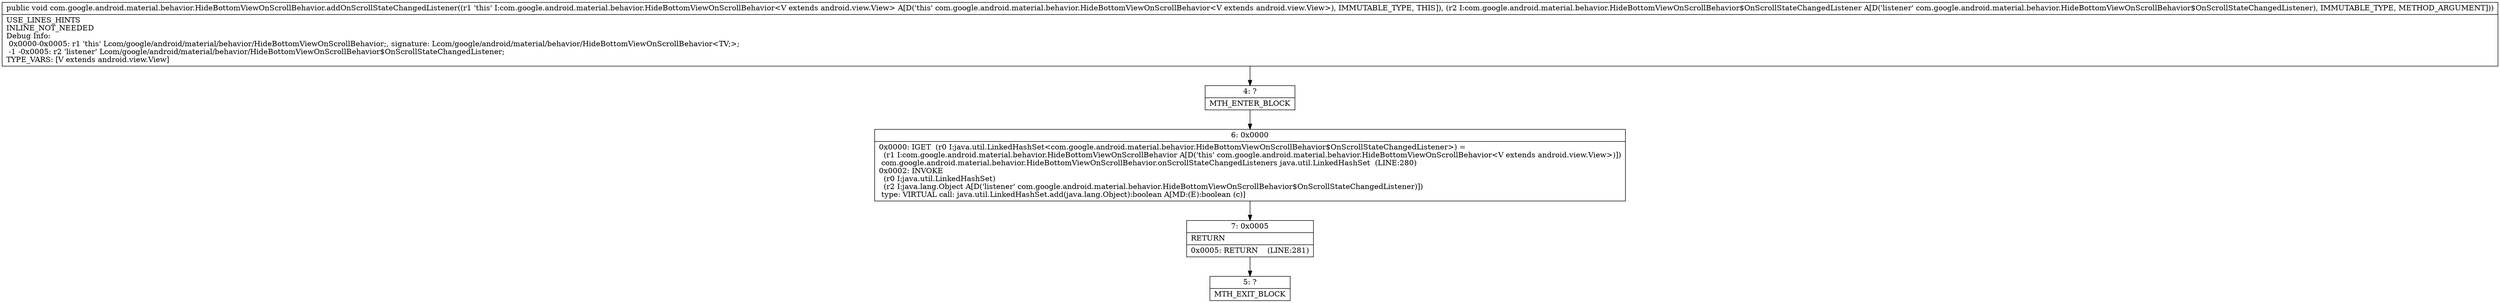 digraph "CFG forcom.google.android.material.behavior.HideBottomViewOnScrollBehavior.addOnScrollStateChangedListener(Lcom\/google\/android\/material\/behavior\/HideBottomViewOnScrollBehavior$OnScrollStateChangedListener;)V" {
Node_4 [shape=record,label="{4\:\ ?|MTH_ENTER_BLOCK\l}"];
Node_6 [shape=record,label="{6\:\ 0x0000|0x0000: IGET  (r0 I:java.util.LinkedHashSet\<com.google.android.material.behavior.HideBottomViewOnScrollBehavior$OnScrollStateChangedListener\>) = \l  (r1 I:com.google.android.material.behavior.HideBottomViewOnScrollBehavior A[D('this' com.google.android.material.behavior.HideBottomViewOnScrollBehavior\<V extends android.view.View\>)])\l com.google.android.material.behavior.HideBottomViewOnScrollBehavior.onScrollStateChangedListeners java.util.LinkedHashSet  (LINE:280)\l0x0002: INVOKE  \l  (r0 I:java.util.LinkedHashSet)\l  (r2 I:java.lang.Object A[D('listener' com.google.android.material.behavior.HideBottomViewOnScrollBehavior$OnScrollStateChangedListener)])\l type: VIRTUAL call: java.util.LinkedHashSet.add(java.lang.Object):boolean A[MD:(E):boolean (c)]\l}"];
Node_7 [shape=record,label="{7\:\ 0x0005|RETURN\l|0x0005: RETURN    (LINE:281)\l}"];
Node_5 [shape=record,label="{5\:\ ?|MTH_EXIT_BLOCK\l}"];
MethodNode[shape=record,label="{public void com.google.android.material.behavior.HideBottomViewOnScrollBehavior.addOnScrollStateChangedListener((r1 'this' I:com.google.android.material.behavior.HideBottomViewOnScrollBehavior\<V extends android.view.View\> A[D('this' com.google.android.material.behavior.HideBottomViewOnScrollBehavior\<V extends android.view.View\>), IMMUTABLE_TYPE, THIS]), (r2 I:com.google.android.material.behavior.HideBottomViewOnScrollBehavior$OnScrollStateChangedListener A[D('listener' com.google.android.material.behavior.HideBottomViewOnScrollBehavior$OnScrollStateChangedListener), IMMUTABLE_TYPE, METHOD_ARGUMENT]))  | USE_LINES_HINTS\lINLINE_NOT_NEEDED\lDebug Info:\l  0x0000\-0x0005: r1 'this' Lcom\/google\/android\/material\/behavior\/HideBottomViewOnScrollBehavior;, signature: Lcom\/google\/android\/material\/behavior\/HideBottomViewOnScrollBehavior\<TV;\>;\l  \-1 \-0x0005: r2 'listener' Lcom\/google\/android\/material\/behavior\/HideBottomViewOnScrollBehavior$OnScrollStateChangedListener;\lTYPE_VARS: [V extends android.view.View]\l}"];
MethodNode -> Node_4;Node_4 -> Node_6;
Node_6 -> Node_7;
Node_7 -> Node_5;
}

